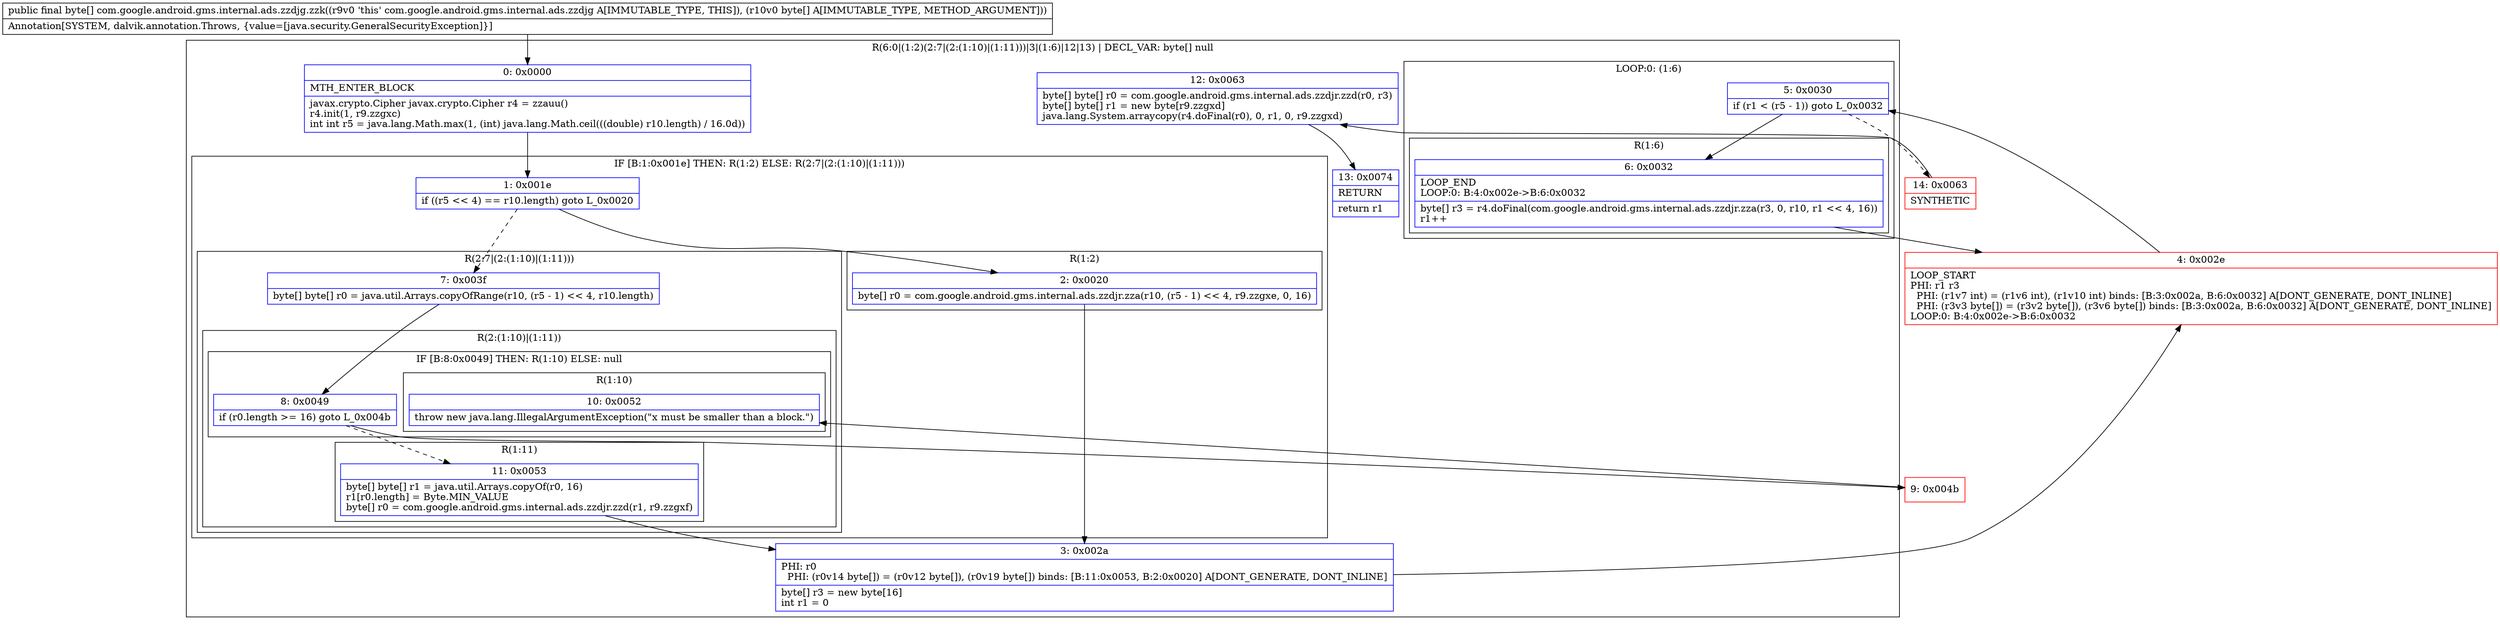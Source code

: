 digraph "CFG forcom.google.android.gms.internal.ads.zzdjg.zzk([B)[B" {
subgraph cluster_Region_298282335 {
label = "R(6:0|(1:2)(2:7|(2:(1:10)|(1:11)))|3|(1:6)|12|13) | DECL_VAR: byte[] null\l";
node [shape=record,color=blue];
Node_0 [shape=record,label="{0\:\ 0x0000|MTH_ENTER_BLOCK\l|javax.crypto.Cipher javax.crypto.Cipher r4 = zzauu()\lr4.init(1, r9.zzgxc)\lint int r5 = java.lang.Math.max(1, (int) java.lang.Math.ceil(((double) r10.length) \/ 16.0d))\l}"];
subgraph cluster_IfRegion_1659008341 {
label = "IF [B:1:0x001e] THEN: R(1:2) ELSE: R(2:7|(2:(1:10)|(1:11)))";
node [shape=record,color=blue];
Node_1 [shape=record,label="{1\:\ 0x001e|if ((r5 \<\< 4) == r10.length) goto L_0x0020\l}"];
subgraph cluster_Region_1559952440 {
label = "R(1:2)";
node [shape=record,color=blue];
Node_2 [shape=record,label="{2\:\ 0x0020|byte[] r0 = com.google.android.gms.internal.ads.zzdjr.zza(r10, (r5 \- 1) \<\< 4, r9.zzgxe, 0, 16)\l}"];
}
subgraph cluster_Region_1987960685 {
label = "R(2:7|(2:(1:10)|(1:11)))";
node [shape=record,color=blue];
Node_7 [shape=record,label="{7\:\ 0x003f|byte[] byte[] r0 = java.util.Arrays.copyOfRange(r10, (r5 \- 1) \<\< 4, r10.length)\l}"];
subgraph cluster_Region_2003586722 {
label = "R(2:(1:10)|(1:11))";
node [shape=record,color=blue];
subgraph cluster_IfRegion_1025195090 {
label = "IF [B:8:0x0049] THEN: R(1:10) ELSE: null";
node [shape=record,color=blue];
Node_8 [shape=record,label="{8\:\ 0x0049|if (r0.length \>= 16) goto L_0x004b\l}"];
subgraph cluster_Region_334562737 {
label = "R(1:10)";
node [shape=record,color=blue];
Node_10 [shape=record,label="{10\:\ 0x0052|throw new java.lang.IllegalArgumentException(\"x must be smaller than a block.\")\l}"];
}
}
subgraph cluster_Region_906693877 {
label = "R(1:11)";
node [shape=record,color=blue];
Node_11 [shape=record,label="{11\:\ 0x0053|byte[] byte[] r1 = java.util.Arrays.copyOf(r0, 16)\lr1[r0.length] = Byte.MIN_VALUE\lbyte[] r0 = com.google.android.gms.internal.ads.zzdjr.zzd(r1, r9.zzgxf)\l}"];
}
}
}
}
Node_3 [shape=record,label="{3\:\ 0x002a|PHI: r0 \l  PHI: (r0v14 byte[]) = (r0v12 byte[]), (r0v19 byte[]) binds: [B:11:0x0053, B:2:0x0020] A[DONT_GENERATE, DONT_INLINE]\l|byte[] r3 = new byte[16]\lint r1 = 0\l}"];
subgraph cluster_LoopRegion_1285726286 {
label = "LOOP:0: (1:6)";
node [shape=record,color=blue];
Node_5 [shape=record,label="{5\:\ 0x0030|if (r1 \< (r5 \- 1)) goto L_0x0032\l}"];
subgraph cluster_Region_675431656 {
label = "R(1:6)";
node [shape=record,color=blue];
Node_6 [shape=record,label="{6\:\ 0x0032|LOOP_END\lLOOP:0: B:4:0x002e\-\>B:6:0x0032\l|byte[] r3 = r4.doFinal(com.google.android.gms.internal.ads.zzdjr.zza(r3, 0, r10, r1 \<\< 4, 16))\lr1++\l}"];
}
}
Node_12 [shape=record,label="{12\:\ 0x0063|byte[] byte[] r0 = com.google.android.gms.internal.ads.zzdjr.zzd(r0, r3)\lbyte[] byte[] r1 = new byte[r9.zzgxd]\ljava.lang.System.arraycopy(r4.doFinal(r0), 0, r1, 0, r9.zzgxd)\l}"];
Node_13 [shape=record,label="{13\:\ 0x0074|RETURN\l|return r1\l}"];
}
Node_4 [shape=record,color=red,label="{4\:\ 0x002e|LOOP_START\lPHI: r1 r3 \l  PHI: (r1v7 int) = (r1v6 int), (r1v10 int) binds: [B:3:0x002a, B:6:0x0032] A[DONT_GENERATE, DONT_INLINE]\l  PHI: (r3v3 byte[]) = (r3v2 byte[]), (r3v6 byte[]) binds: [B:3:0x002a, B:6:0x0032] A[DONT_GENERATE, DONT_INLINE]\lLOOP:0: B:4:0x002e\-\>B:6:0x0032\l}"];
Node_9 [shape=record,color=red,label="{9\:\ 0x004b}"];
Node_14 [shape=record,color=red,label="{14\:\ 0x0063|SYNTHETIC\l}"];
MethodNode[shape=record,label="{public final byte[] com.google.android.gms.internal.ads.zzdjg.zzk((r9v0 'this' com.google.android.gms.internal.ads.zzdjg A[IMMUTABLE_TYPE, THIS]), (r10v0 byte[] A[IMMUTABLE_TYPE, METHOD_ARGUMENT]))  | Annotation[SYSTEM, dalvik.annotation.Throws, \{value=[java.security.GeneralSecurityException]\}]\l}"];
MethodNode -> Node_0;
Node_0 -> Node_1;
Node_1 -> Node_2;
Node_1 -> Node_7[style=dashed];
Node_2 -> Node_3;
Node_7 -> Node_8;
Node_8 -> Node_9;
Node_8 -> Node_11[style=dashed];
Node_11 -> Node_3;
Node_3 -> Node_4;
Node_5 -> Node_6;
Node_5 -> Node_14[style=dashed];
Node_6 -> Node_4;
Node_12 -> Node_13;
Node_4 -> Node_5;
Node_9 -> Node_10;
Node_14 -> Node_12;
}

